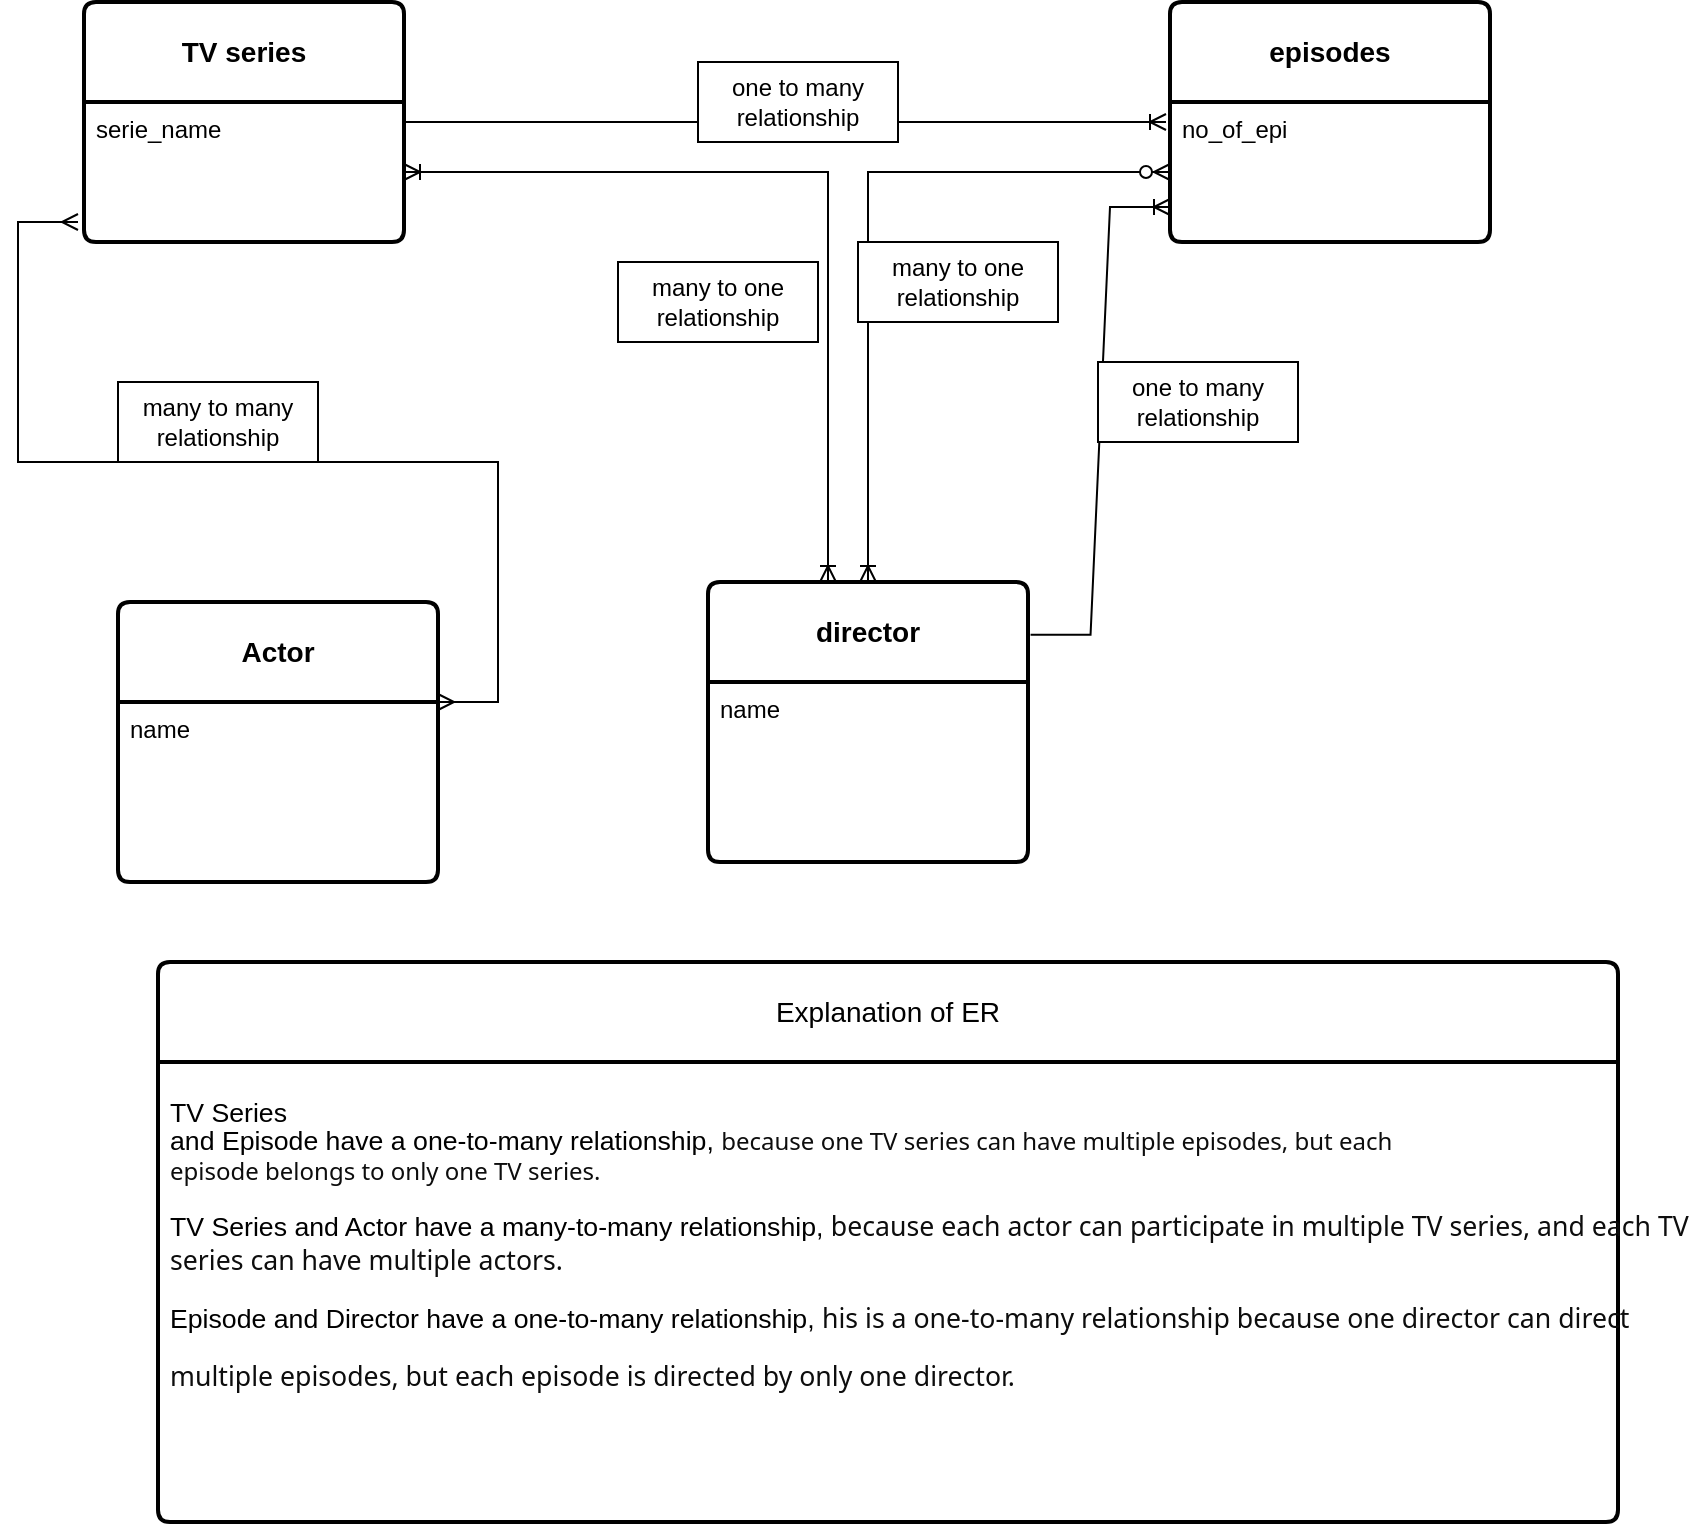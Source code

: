 <mxfile version="24.2.5" type="device">
  <diagram id="R2lEEEUBdFMjLlhIrx00" name="Page-1">
    <mxGraphModel dx="2023" dy="709" grid="1" gridSize="10" guides="1" tooltips="1" connect="1" arrows="1" fold="1" page="1" pageScale="1" pageWidth="850" pageHeight="1100" math="0" shadow="0" extFonts="Permanent Marker^https://fonts.googleapis.com/css?family=Permanent+Marker">
      <root>
        <mxCell id="0" />
        <mxCell id="1" parent="0" />
        <mxCell id="Ug88j3oGZVzIs3uNMmil-1" value="&lt;b&gt;TV series&lt;/b&gt;" style="swimlane;childLayout=stackLayout;horizontal=1;startSize=50;horizontalStack=0;rounded=1;fontSize=14;fontStyle=0;strokeWidth=2;resizeParent=0;resizeLast=1;shadow=0;dashed=0;align=center;arcSize=4;whiteSpace=wrap;html=1;" parent="1" vertex="1">
          <mxGeometry x="33" y="40" width="160" height="120" as="geometry" />
        </mxCell>
        <mxCell id="Ug88j3oGZVzIs3uNMmil-2" value="&lt;div&gt;serie_name&lt;/div&gt;" style="align=left;strokeColor=none;fillColor=none;spacingLeft=4;fontSize=12;verticalAlign=top;resizable=0;rotatable=0;part=1;html=1;" parent="Ug88j3oGZVzIs3uNMmil-1" vertex="1">
          <mxGeometry y="50" width="160" height="70" as="geometry" />
        </mxCell>
        <mxCell id="Ug88j3oGZVzIs3uNMmil-3" value="&lt;b&gt;episodes&lt;/b&gt;" style="swimlane;childLayout=stackLayout;horizontal=1;startSize=50;horizontalStack=0;rounded=1;fontSize=14;fontStyle=0;strokeWidth=2;resizeParent=0;resizeLast=1;shadow=0;dashed=0;align=center;arcSize=4;whiteSpace=wrap;html=1;" parent="1" vertex="1">
          <mxGeometry x="576" y="40" width="160" height="120" as="geometry" />
        </mxCell>
        <mxCell id="Ug88j3oGZVzIs3uNMmil-4" value="no_of_epi" style="align=left;strokeColor=none;fillColor=none;spacingLeft=4;fontSize=12;verticalAlign=top;resizable=0;rotatable=0;part=1;html=1;" parent="Ug88j3oGZVzIs3uNMmil-3" vertex="1">
          <mxGeometry y="50" width="160" height="70" as="geometry" />
        </mxCell>
        <mxCell id="Ug88j3oGZVzIs3uNMmil-7" value="&lt;b&gt;director&lt;/b&gt;" style="swimlane;childLayout=stackLayout;horizontal=1;startSize=50;horizontalStack=0;rounded=1;fontSize=14;fontStyle=0;strokeWidth=2;resizeParent=0;resizeLast=1;shadow=0;dashed=0;align=center;arcSize=4;whiteSpace=wrap;html=1;" parent="1" vertex="1">
          <mxGeometry x="345" y="330" width="160" height="140" as="geometry" />
        </mxCell>
        <mxCell id="Ug88j3oGZVzIs3uNMmil-8" value="name&amp;nbsp;" style="align=left;strokeColor=none;fillColor=none;spacingLeft=4;fontSize=12;verticalAlign=top;resizable=0;rotatable=0;part=1;html=1;" parent="Ug88j3oGZVzIs3uNMmil-7" vertex="1">
          <mxGeometry y="50" width="160" height="90" as="geometry" />
        </mxCell>
        <mxCell id="Ug88j3oGZVzIs3uNMmil-16" value="" style="edgeStyle=orthogonalEdgeStyle;fontSize=12;html=1;endArrow=ERoneToMany;startArrow=ERoneToMany;rounded=0;exitX=0.375;exitY=0;exitDx=0;exitDy=0;exitPerimeter=0;entryX=1;entryY=0.5;entryDx=0;entryDy=0;" parent="1" source="Ug88j3oGZVzIs3uNMmil-7" target="Ug88j3oGZVzIs3uNMmil-2" edge="1">
          <mxGeometry width="100" height="100" relative="1" as="geometry">
            <mxPoint x="310" y="210" as="sourcePoint" />
            <mxPoint x="230" y="130" as="targetPoint" />
          </mxGeometry>
        </mxCell>
        <mxCell id="Ug88j3oGZVzIs3uNMmil-28" value="" style="fontSize=12;html=1;endArrow=ERoneToMany;startArrow=ERzeroToMany;rounded=0;entryX=0.5;entryY=0;entryDx=0;entryDy=0;exitX=0;exitY=0.5;exitDx=0;exitDy=0;edgeStyle=orthogonalEdgeStyle;" parent="1" source="Ug88j3oGZVzIs3uNMmil-4" target="Ug88j3oGZVzIs3uNMmil-7" edge="1">
          <mxGeometry width="100" height="100" relative="1" as="geometry">
            <mxPoint x="525" y="120" as="sourcePoint" />
            <mxPoint x="420" y="250" as="targetPoint" />
          </mxGeometry>
        </mxCell>
        <mxCell id="tYJKt2TJLYILBFtgtl5l-6" value="" style="edgeStyle=entityRelationEdgeStyle;fontSize=12;html=1;endArrow=ERoneToMany;rounded=0;entryX=0;entryY=0.5;entryDx=0;entryDy=0;" parent="1" edge="1">
          <mxGeometry width="100" height="100" relative="1" as="geometry">
            <mxPoint x="194" y="100" as="sourcePoint" />
            <mxPoint x="574" y="100" as="targetPoint" />
          </mxGeometry>
        </mxCell>
        <mxCell id="tYJKt2TJLYILBFtgtl5l-7" value="one to many relationship" style="whiteSpace=wrap;html=1;align=center;" parent="1" vertex="1">
          <mxGeometry x="340" y="70" width="100" height="40" as="geometry" />
        </mxCell>
        <mxCell id="tYJKt2TJLYILBFtgtl5l-8" value="" style="edgeStyle=entityRelationEdgeStyle;fontSize=12;html=1;endArrow=ERoneToMany;rounded=0;entryX=0;entryY=0.75;entryDx=0;entryDy=0;exitX=1.008;exitY=0.188;exitDx=0;exitDy=0;exitPerimeter=0;" parent="1" target="Ug88j3oGZVzIs3uNMmil-4" edge="1" source="Ug88j3oGZVzIs3uNMmil-7">
          <mxGeometry width="100" height="100" relative="1" as="geometry">
            <mxPoint x="500" y="320" as="sourcePoint" />
            <mxPoint x="870" y="320" as="targetPoint" />
          </mxGeometry>
        </mxCell>
        <mxCell id="tYJKt2TJLYILBFtgtl5l-9" value="one to many relationship" style="whiteSpace=wrap;html=1;align=center;" parent="1" vertex="1">
          <mxGeometry x="540" y="220" width="100" height="40" as="geometry" />
        </mxCell>
        <mxCell id="tYJKt2TJLYILBFtgtl5l-12" value="many to one relationship" style="whiteSpace=wrap;html=1;align=center;" parent="1" vertex="1">
          <mxGeometry x="300" y="170" width="100" height="40" as="geometry" />
        </mxCell>
        <mxCell id="tYJKt2TJLYILBFtgtl5l-13" value="many to one relationship" style="whiteSpace=wrap;html=1;align=center;" parent="1" vertex="1">
          <mxGeometry x="420" y="160" width="100" height="40" as="geometry" />
        </mxCell>
        <mxCell id="tYJKt2TJLYILBFtgtl5l-18" value="Explanation of ER" style="swimlane;childLayout=stackLayout;horizontal=1;startSize=50;horizontalStack=0;rounded=1;fontSize=14;fontStyle=0;strokeWidth=2;resizeParent=0;resizeLast=1;shadow=0;dashed=0;align=center;arcSize=4;whiteSpace=wrap;html=1;" parent="1" vertex="1">
          <mxGeometry x="70" y="520" width="730" height="280" as="geometry" />
        </mxCell>
        <mxCell id="tYJKt2TJLYILBFtgtl5l-19" value="&lt;p class=&quot;MsoNormal&quot;&gt;&lt;span style=&quot;font-size:10.0pt;line-height:107%&quot;&gt;TV Series&lt;br&gt;and Episode have a one-to-many relationship, &lt;/span&gt;&lt;span style=&quot;font-size:&lt;br/&gt;10.0pt;line-height:107%;font-family:&amp;quot;Segoe UI&amp;quot;,sans-serif;color:#0D0D0D;&lt;br/&gt;background:white&quot;&gt;because one TV series can have multiple episodes, but each&lt;br&gt;episode belongs to only one TV series.&lt;/span&gt;&lt;span style=&quot;font-size:&lt;br/&gt;10.0pt;line-height:107%&quot;&gt;&lt;/span&gt;&lt;/p&gt;&lt;p class=&quot;MsoNormal&quot;&gt;&lt;span style=&quot;font-size:10.0pt;line-height:107%&quot;&gt;TV Series and Actor have a many-to-many relationship, &lt;/span&gt;&lt;span style=&quot;font-size:10.0pt;&lt;br/&gt;line-height:107%;font-family:&amp;quot;Segoe UI&amp;quot;,sans-serif;color:#0D0D0D;background:&lt;br/&gt;white&quot;&gt;because each actor can participate in multiple TV series, and each TV&lt;br&gt;series can have multiple actors.&lt;/span&gt;&lt;span style=&quot;font-size:10.0pt;&lt;br/&gt;line-height:107%&quot;&gt;&lt;/span&gt;&lt;/p&gt;&lt;p class=&quot;MsoNormal&quot;&gt;&lt;span style=&quot;font-size: 10pt; background-color: initial;&quot;&gt;Episode and&amp;nbsp;&lt;/span&gt;&lt;span style=&quot;background-color: initial; font-size: 10pt; line-height: 107%;&quot;&gt;Director have a one-to-many relationship,&amp;nbsp;&lt;/span&gt;&lt;span style=&quot;background-color: initial; font-size: 10pt; font-family: &amp;quot;Segoe UI&amp;quot;, sans-serif; color: rgb(13, 13, 13);&quot;&gt;his is a one-to-many relationship because one director can direct&lt;/span&gt;&lt;/p&gt;&lt;p class=&quot;MsoNormal&quot;&gt;&lt;span style=&quot;font-size:10.0pt;&lt;br/&gt;line-height:107%;font-family:&amp;quot;Segoe UI&amp;quot;,sans-serif;color:#0D0D0D;background:&lt;br/&gt;white&quot;&gt;multiple episodes, but each episode is directed by only one director.&lt;/span&gt;&lt;span style=&quot;font-size:10.0pt;line-height:107%&quot;&gt;&lt;/span&gt;&lt;/p&gt;" style="align=left;strokeColor=none;fillColor=none;spacingLeft=4;fontSize=12;verticalAlign=top;resizable=0;rotatable=0;part=1;html=1;" parent="tYJKt2TJLYILBFtgtl5l-18" vertex="1">
          <mxGeometry y="50" width="730" height="230" as="geometry" />
        </mxCell>
        <mxCell id="drgCoIGZgEyaz-n_Zunb-2" value="&lt;b&gt;Actor&lt;/b&gt;" style="swimlane;childLayout=stackLayout;horizontal=1;startSize=50;horizontalStack=0;rounded=1;fontSize=14;fontStyle=0;strokeWidth=2;resizeParent=0;resizeLast=1;shadow=0;dashed=0;align=center;arcSize=4;whiteSpace=wrap;html=1;" vertex="1" parent="1">
          <mxGeometry x="50" y="340" width="160" height="140" as="geometry" />
        </mxCell>
        <mxCell id="drgCoIGZgEyaz-n_Zunb-3" value="name" style="align=left;strokeColor=none;fillColor=none;spacingLeft=4;fontSize=12;verticalAlign=top;resizable=0;rotatable=0;part=1;html=1;" vertex="1" parent="drgCoIGZgEyaz-n_Zunb-2">
          <mxGeometry y="50" width="160" height="90" as="geometry" />
        </mxCell>
        <mxCell id="drgCoIGZgEyaz-n_Zunb-4" value="" style="edgeStyle=entityRelationEdgeStyle;fontSize=12;html=1;endArrow=ERmany;startArrow=ERmany;rounded=0;exitX=1;exitY=0;exitDx=0;exitDy=0;" edge="1" parent="1" source="drgCoIGZgEyaz-n_Zunb-3">
          <mxGeometry width="100" height="100" relative="1" as="geometry">
            <mxPoint x="50" y="260" as="sourcePoint" />
            <mxPoint x="30" y="150" as="targetPoint" />
          </mxGeometry>
        </mxCell>
        <mxCell id="drgCoIGZgEyaz-n_Zunb-5" value="many to many relationship" style="whiteSpace=wrap;html=1;align=center;" vertex="1" parent="1">
          <mxGeometry x="50" y="230" width="100" height="40" as="geometry" />
        </mxCell>
      </root>
    </mxGraphModel>
  </diagram>
</mxfile>
